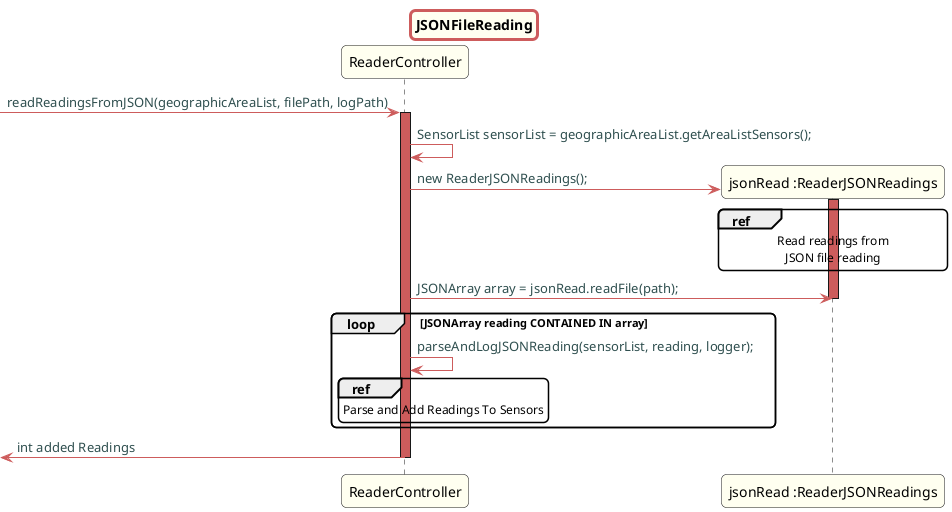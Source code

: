 @startuml

skinparam titleBorderRoundCorner 10
skinparam titleBorderThickness 3
skinparam titleBorderColor indianred
skinparam titleBackgroundColor ivory
skinparam FontName quicksand

skinparam actor {
  BorderColor indianred
  }

skinparam sequence {
  LifeLineBackgroundColor indianred
  ParticipantBackgroundColor ivory
}

skinparam roundcorner 10

skinparam component {
  arrowThickness 1
  ArrowFontName Verdana
  ArrowColor indianred
  ArrowFontColor darkslategrey
}



title JSONFileReading
-> ReaderController: readReadingsFromJSON(geographicAreaList, filePath, logPath)
activate ReaderController

ReaderController -> ReaderController: SensorList sensorList = geographicAreaList.getAreaListSensors();
create "jsonRead :ReaderJSONReadings"
ReaderController -> "jsonRead :ReaderJSONReadings": new ReaderJSONReadings();
activate "jsonRead :ReaderJSONReadings"
ref over "jsonRead :ReaderJSONReadings"
Read readings from
JSON file reading
end ref
ReaderController -> "jsonRead :ReaderJSONReadings": JSONArray array = jsonRead.readFile(path);

deactivate "jsonRead :ReaderJSONReadings"

loop  JSONArray reading CONTAINED IN array
ReaderController -> ReaderController: parseAndLogJSONReading(sensorList, reading, logger);
ref over ReaderController
Parse and Add Readings To Sensors
end ref

end

<- ReaderController: int added Readings
deactivate "ReaderController"

@enduml
